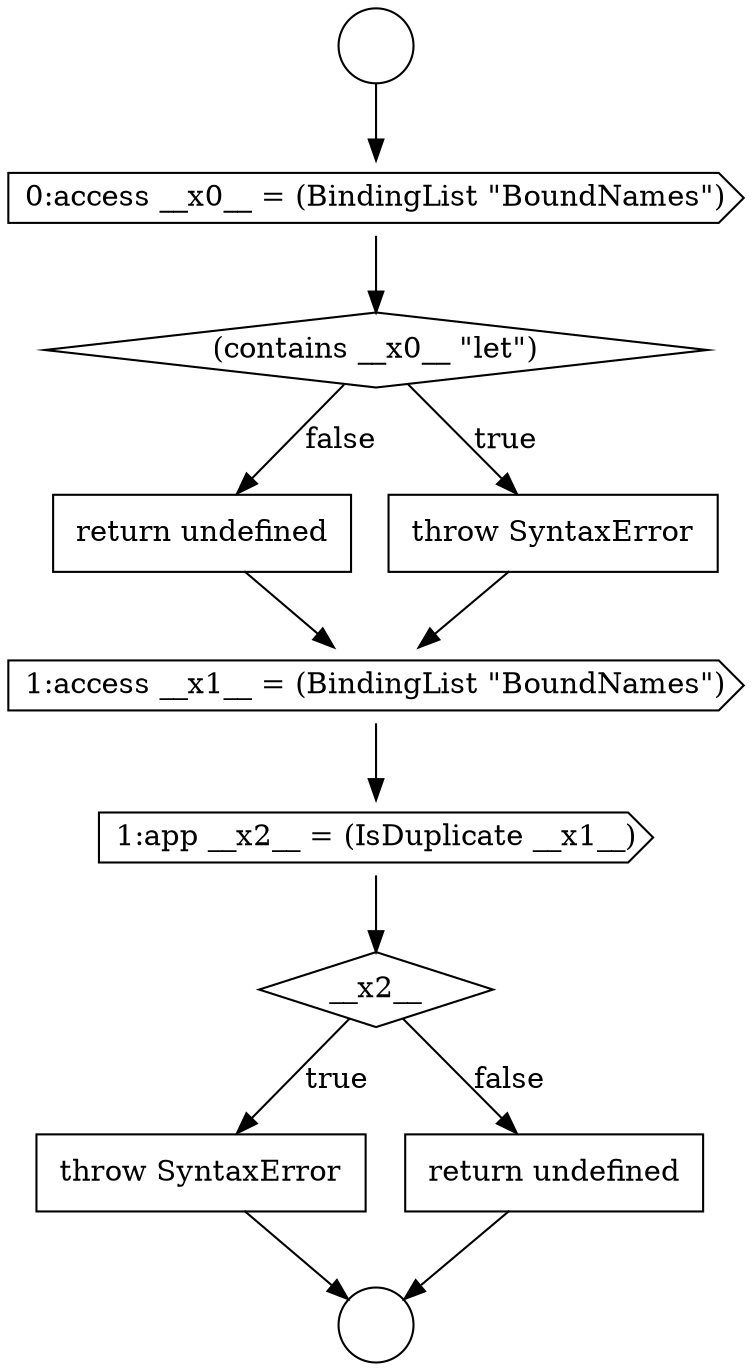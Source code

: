 digraph {
  node18082 [shape=circle label=" " color="black" fillcolor="white" style=filled]
  node18090 [shape=none, margin=0, label=<<font color="black">
    <table border="0" cellborder="1" cellspacing="0" cellpadding="10">
      <tr><td align="left">throw SyntaxError</td></tr>
    </table>
  </font>> color="black" fillcolor="white" style=filled]
  node18084 [shape=diamond, label=<<font color="black">(contains __x0__ &quot;let&quot;)</font>> color="black" fillcolor="white" style=filled]
  node18081 [shape=circle label=" " color="black" fillcolor="white" style=filled]
  node18091 [shape=none, margin=0, label=<<font color="black">
    <table border="0" cellborder="1" cellspacing="0" cellpadding="10">
      <tr><td align="left">return undefined</td></tr>
    </table>
  </font>> color="black" fillcolor="white" style=filled]
  node18087 [shape=cds, label=<<font color="black">1:access __x1__ = (BindingList &quot;BoundNames&quot;)</font>> color="black" fillcolor="white" style=filled]
  node18086 [shape=none, margin=0, label=<<font color="black">
    <table border="0" cellborder="1" cellspacing="0" cellpadding="10">
      <tr><td align="left">return undefined</td></tr>
    </table>
  </font>> color="black" fillcolor="white" style=filled]
  node18089 [shape=diamond, label=<<font color="black">__x2__</font>> color="black" fillcolor="white" style=filled]
  node18085 [shape=none, margin=0, label=<<font color="black">
    <table border="0" cellborder="1" cellspacing="0" cellpadding="10">
      <tr><td align="left">throw SyntaxError</td></tr>
    </table>
  </font>> color="black" fillcolor="white" style=filled]
  node18083 [shape=cds, label=<<font color="black">0:access __x0__ = (BindingList &quot;BoundNames&quot;)</font>> color="black" fillcolor="white" style=filled]
  node18088 [shape=cds, label=<<font color="black">1:app __x2__ = (IsDuplicate __x1__)</font>> color="black" fillcolor="white" style=filled]
  node18083 -> node18084 [ color="black"]
  node18087 -> node18088 [ color="black"]
  node18085 -> node18087 [ color="black"]
  node18091 -> node18082 [ color="black"]
  node18088 -> node18089 [ color="black"]
  node18090 -> node18082 [ color="black"]
  node18084 -> node18085 [label=<<font color="black">true</font>> color="black"]
  node18084 -> node18086 [label=<<font color="black">false</font>> color="black"]
  node18086 -> node18087 [ color="black"]
  node18089 -> node18090 [label=<<font color="black">true</font>> color="black"]
  node18089 -> node18091 [label=<<font color="black">false</font>> color="black"]
  node18081 -> node18083 [ color="black"]
}
